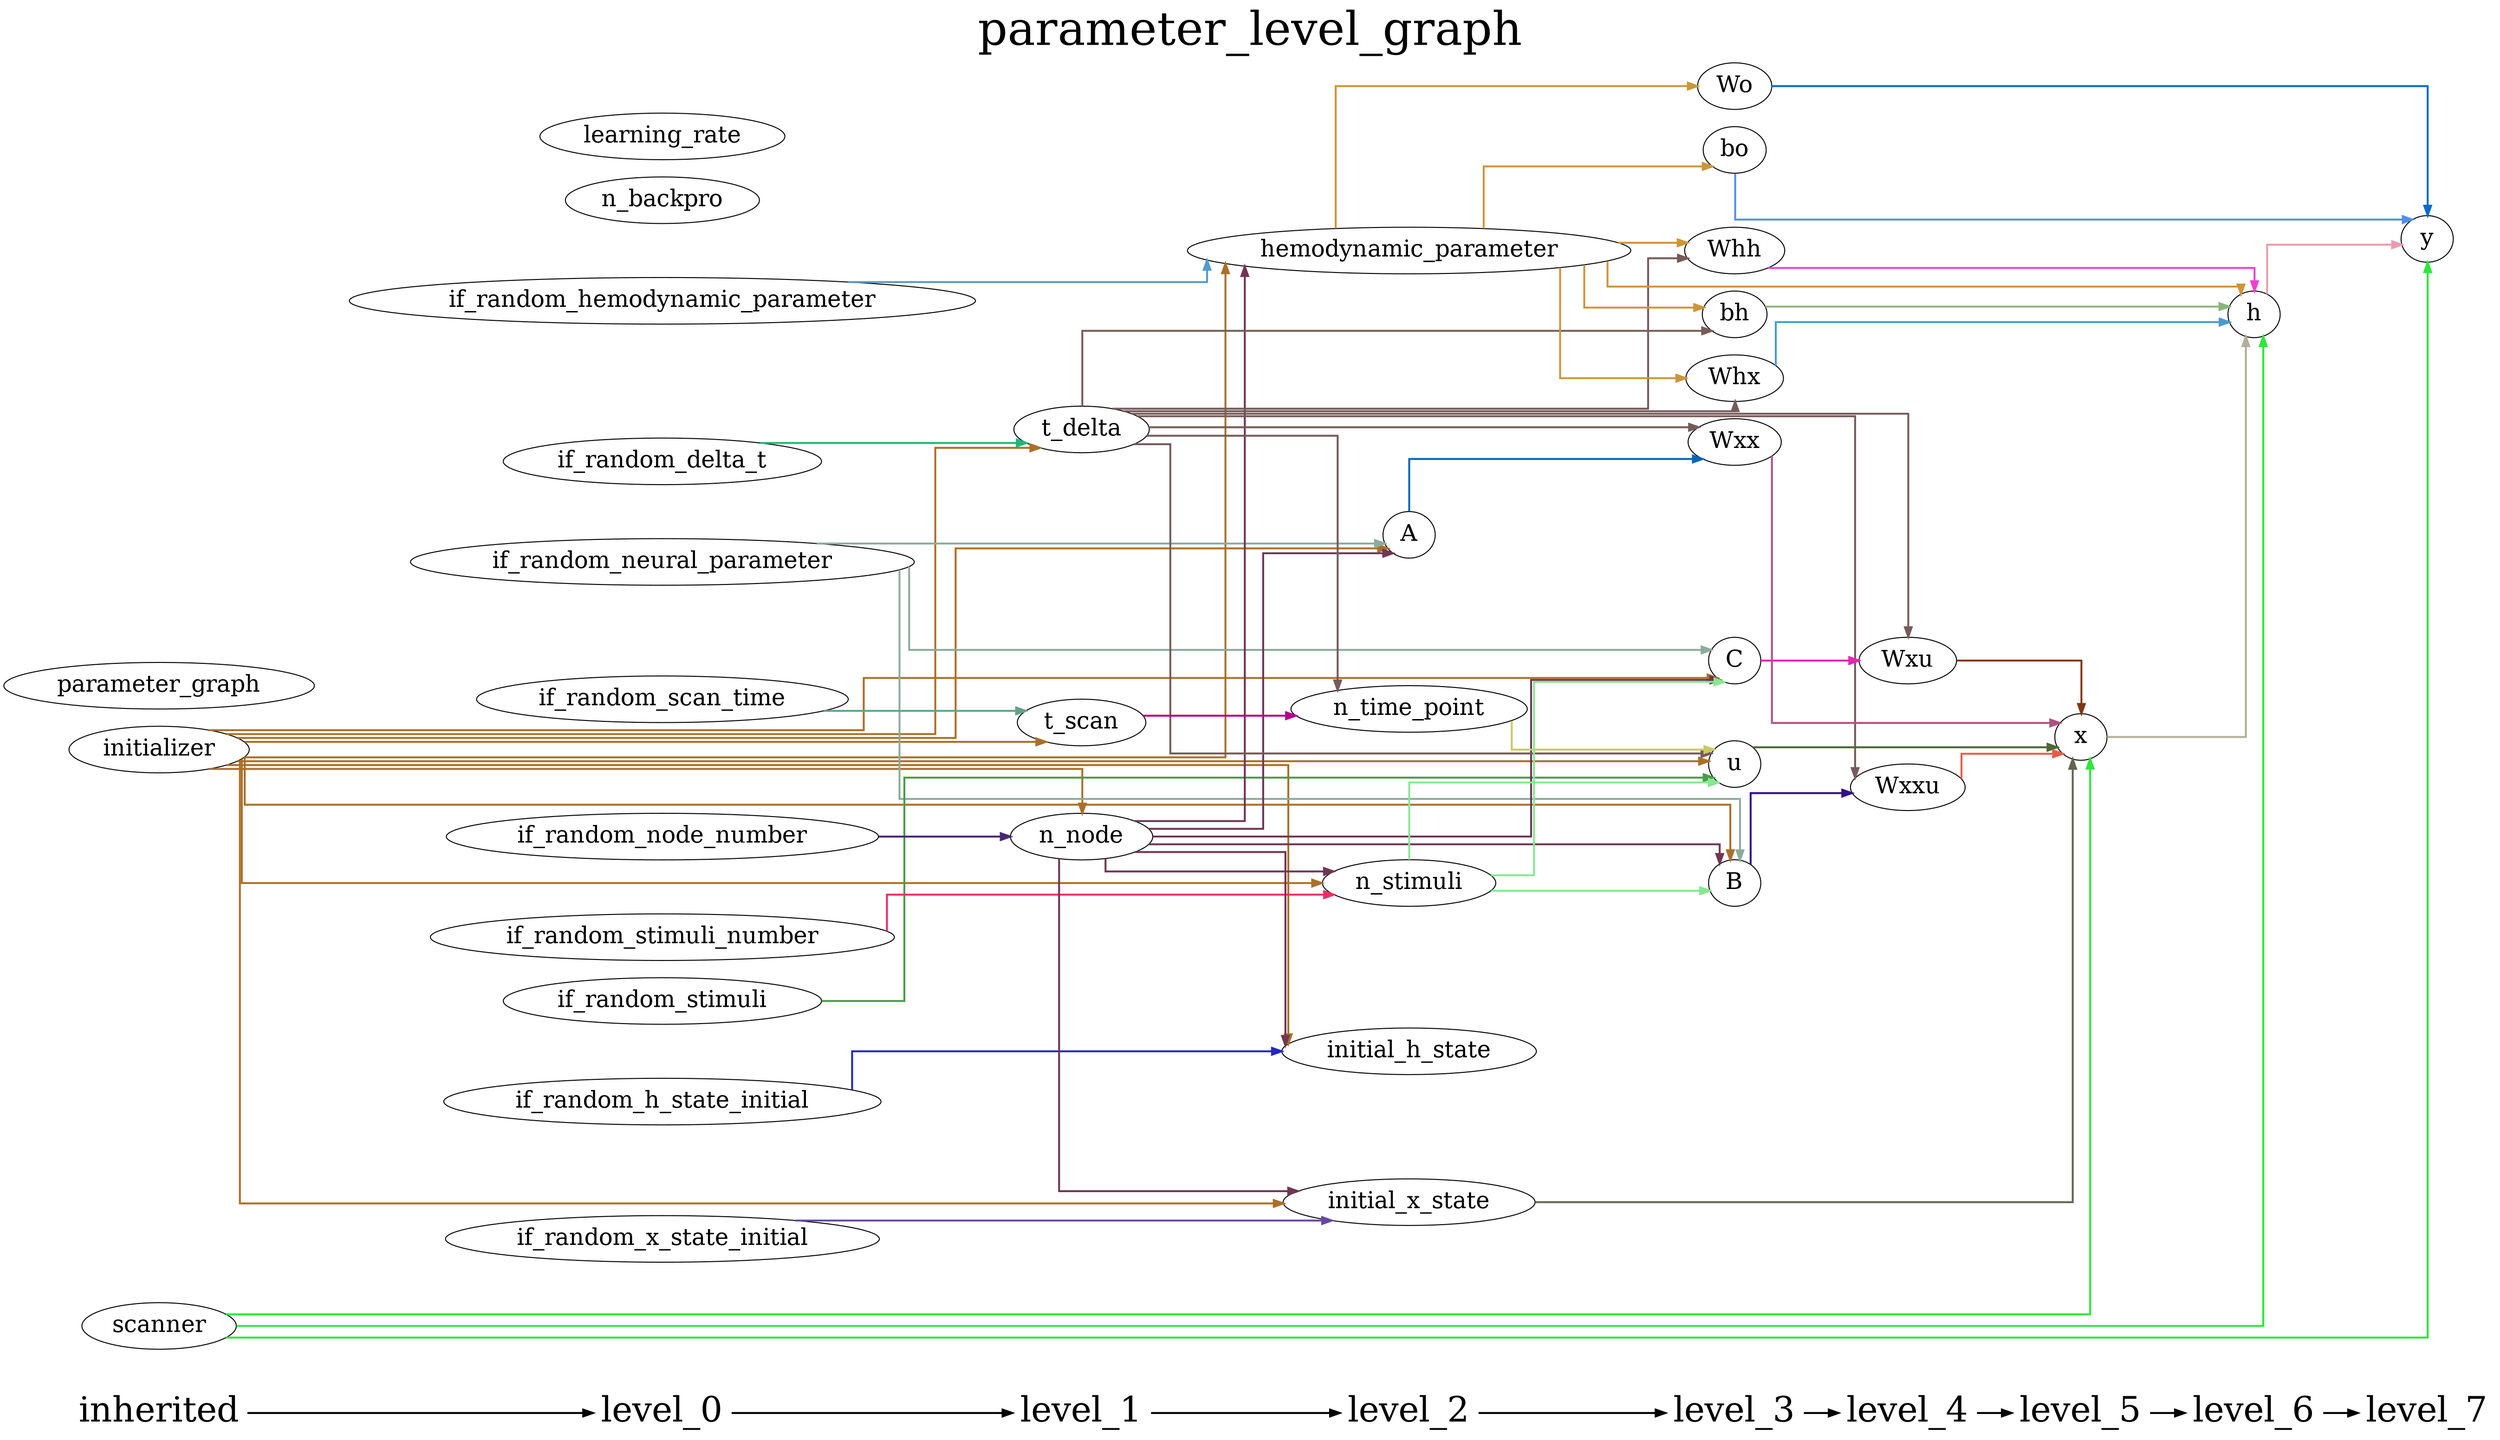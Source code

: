 digraph G {
          splines=ortho;
          fontsize = 48;
          rankdir = "LR";
          node[fontsize=24];
          edge[penwidth=2];
          {
          node [shape=plaintext fontsize=36];
          inherited -> 
          level_0 -> 
          level_1 -> 
          level_2 -> 
          level_3 -> 
          level_4 -> 
          level_5 -> 
          level_6 -> 
          level_7
          }
          {rank = same;
          inherited;
          initializer;
          parameter_graph;
          scanner;
          }
          {rank = same;
          level_0;
          if_random_neural_parameter;
          if_random_hemodynamic_parameter;
          if_random_x_state_initial;
          if_random_h_state_initial;
          if_random_stimuli;
          if_random_node_number;
          if_random_stimuli_number;
          if_random_delta_t;
          if_random_scan_time;
          n_backpro;
          learning_rate;
          }
          {rank = same;
          level_1;
          n_node;
          t_delta;
          t_scan;
          }
          {rank = same;
          level_2;
          n_time_point;
          n_stimuli;
          A;
          hemodynamic_parameter;
          initial_x_state;
          initial_h_state;
          }
          {rank = same;
          level_3;
          u;
          B;
          C;
          Wxx;
          Whx;
          Whh;
          bh;
          Wo;
          bo;
          }
          {rank = same;
          level_4;
          Wxxu;
          Wxu;
          }
          {rank = same;
          level_5;
          x;
          }
          {rank = same;
          level_6;
          h;
          }
          {rank = same;
          level_7;
          y;
          }
          Whx -> h [color="#489BCE"];
          Wxu -> x [color="#813714"];
          t_scan -> n_time_point [color="#B2068B"];
          n_stimuli -> C [color="#86E891"];
          n_stimuli -> u [color="#86E891"];
          n_stimuli -> B [color="#86E891"];
          if_random_neural_parameter -> A [color="#8BAC9C"];
          if_random_neural_parameter -> C [color="#8BAC9C"];
          if_random_neural_parameter -> B [color="#8BAC9C"];
          h -> y [color="#E99CAC"];
          if_random_hemodynamic_parameter -> hemodynamic_parameter [color="#539CCC"];
          learning_rate ;
          y ;
          x -> h [color="#B2AE99"];
          n_node -> A [color="#703654"];
          n_node -> n_stimuli [color="#703654"];
          n_node -> hemodynamic_parameter [color="#703654"];
          n_node -> C [color="#703654"];
          n_node -> initial_x_state [color="#703654"];
          n_node -> B [color="#703654"];
          n_node -> initial_h_state [color="#703654"];
          hemodynamic_parameter -> Whx [color="#CB963B"];
          hemodynamic_parameter -> h [color="#CB963B"];
          hemodynamic_parameter -> Wo [color="#CB963B"];
          hemodynamic_parameter -> bh [color="#CB963B"];
          hemodynamic_parameter -> bo [color="#CB963B"];
          hemodynamic_parameter -> Whh [color="#CB963B"];
          C -> Wxu [color="#E923B1"];
          initializer -> A [color="#AA7029"];
          initializer -> n_stimuli [color="#AA7029"];
          initializer -> n_node [color="#AA7029"];
          initializer -> hemodynamic_parameter [color="#AA7029"];
          initializer -> C [color="#AA7029"];
          initializer -> t_scan [color="#AA7029"];
          initializer -> t_delta [color="#AA7029"];
          initializer -> initial_x_state [color="#AA7029"];
          initializer -> u [color="#AA7029"];
          initializer -> B [color="#AA7029"];
          initializer -> initial_h_state [color="#AA7029"];
          if_random_stimuli_number -> n_stimuli [color="#EE2B65"];
          Wxxu -> x [color="#E75C45"];
          n_time_point -> u [color="#CAC967"];
          if_random_x_state_initial -> initial_x_state [color="#6648A3"];
          bh -> h [color="#8CB57B"];
          scanner -> h [color="#2CE839"];
          scanner -> y [color="#2CE839"];
          scanner -> x [color="#2CE839"];
          if_random_node_number -> n_node [color="#482972"];
          t_delta -> Wxxu [color="#755C5A"];
          t_delta -> Whx [color="#755C5A"];
          t_delta -> Wxu [color="#755C5A"];
          t_delta -> Wxx [color="#755C5A"];
          t_delta -> n_time_point [color="#755C5A"];
          t_delta -> bh [color="#755C5A"];
          t_delta -> u [color="#755C5A"];
          t_delta -> Whh [color="#755C5A"];
          B -> Wxxu [color="#311089"];
          if_random_scan_time -> t_scan [color="#64A189"];
          initial_x_state -> x [color="#616550"];
          parameter_graph ;
          A -> Wxx [color="#0966B7"];
          if_random_delta_t -> t_delta [color="#20B879"];
          n_backpro ;
          Whh -> h [color="#EE42CC"];
          u -> x [color="#4B6835"];
          Wo -> y [color="#056ACB"];
          if_random_stimuli -> u [color="#489E47"];
          Wxx -> x [color="#AE5282"];
          initial_h_state ;
          bo -> y [color="#548EE7"];
          if_random_h_state_initial -> initial_h_state [color="#2428C2"];
          labelloc = "t";
          label = "parameter_level_graph";
}